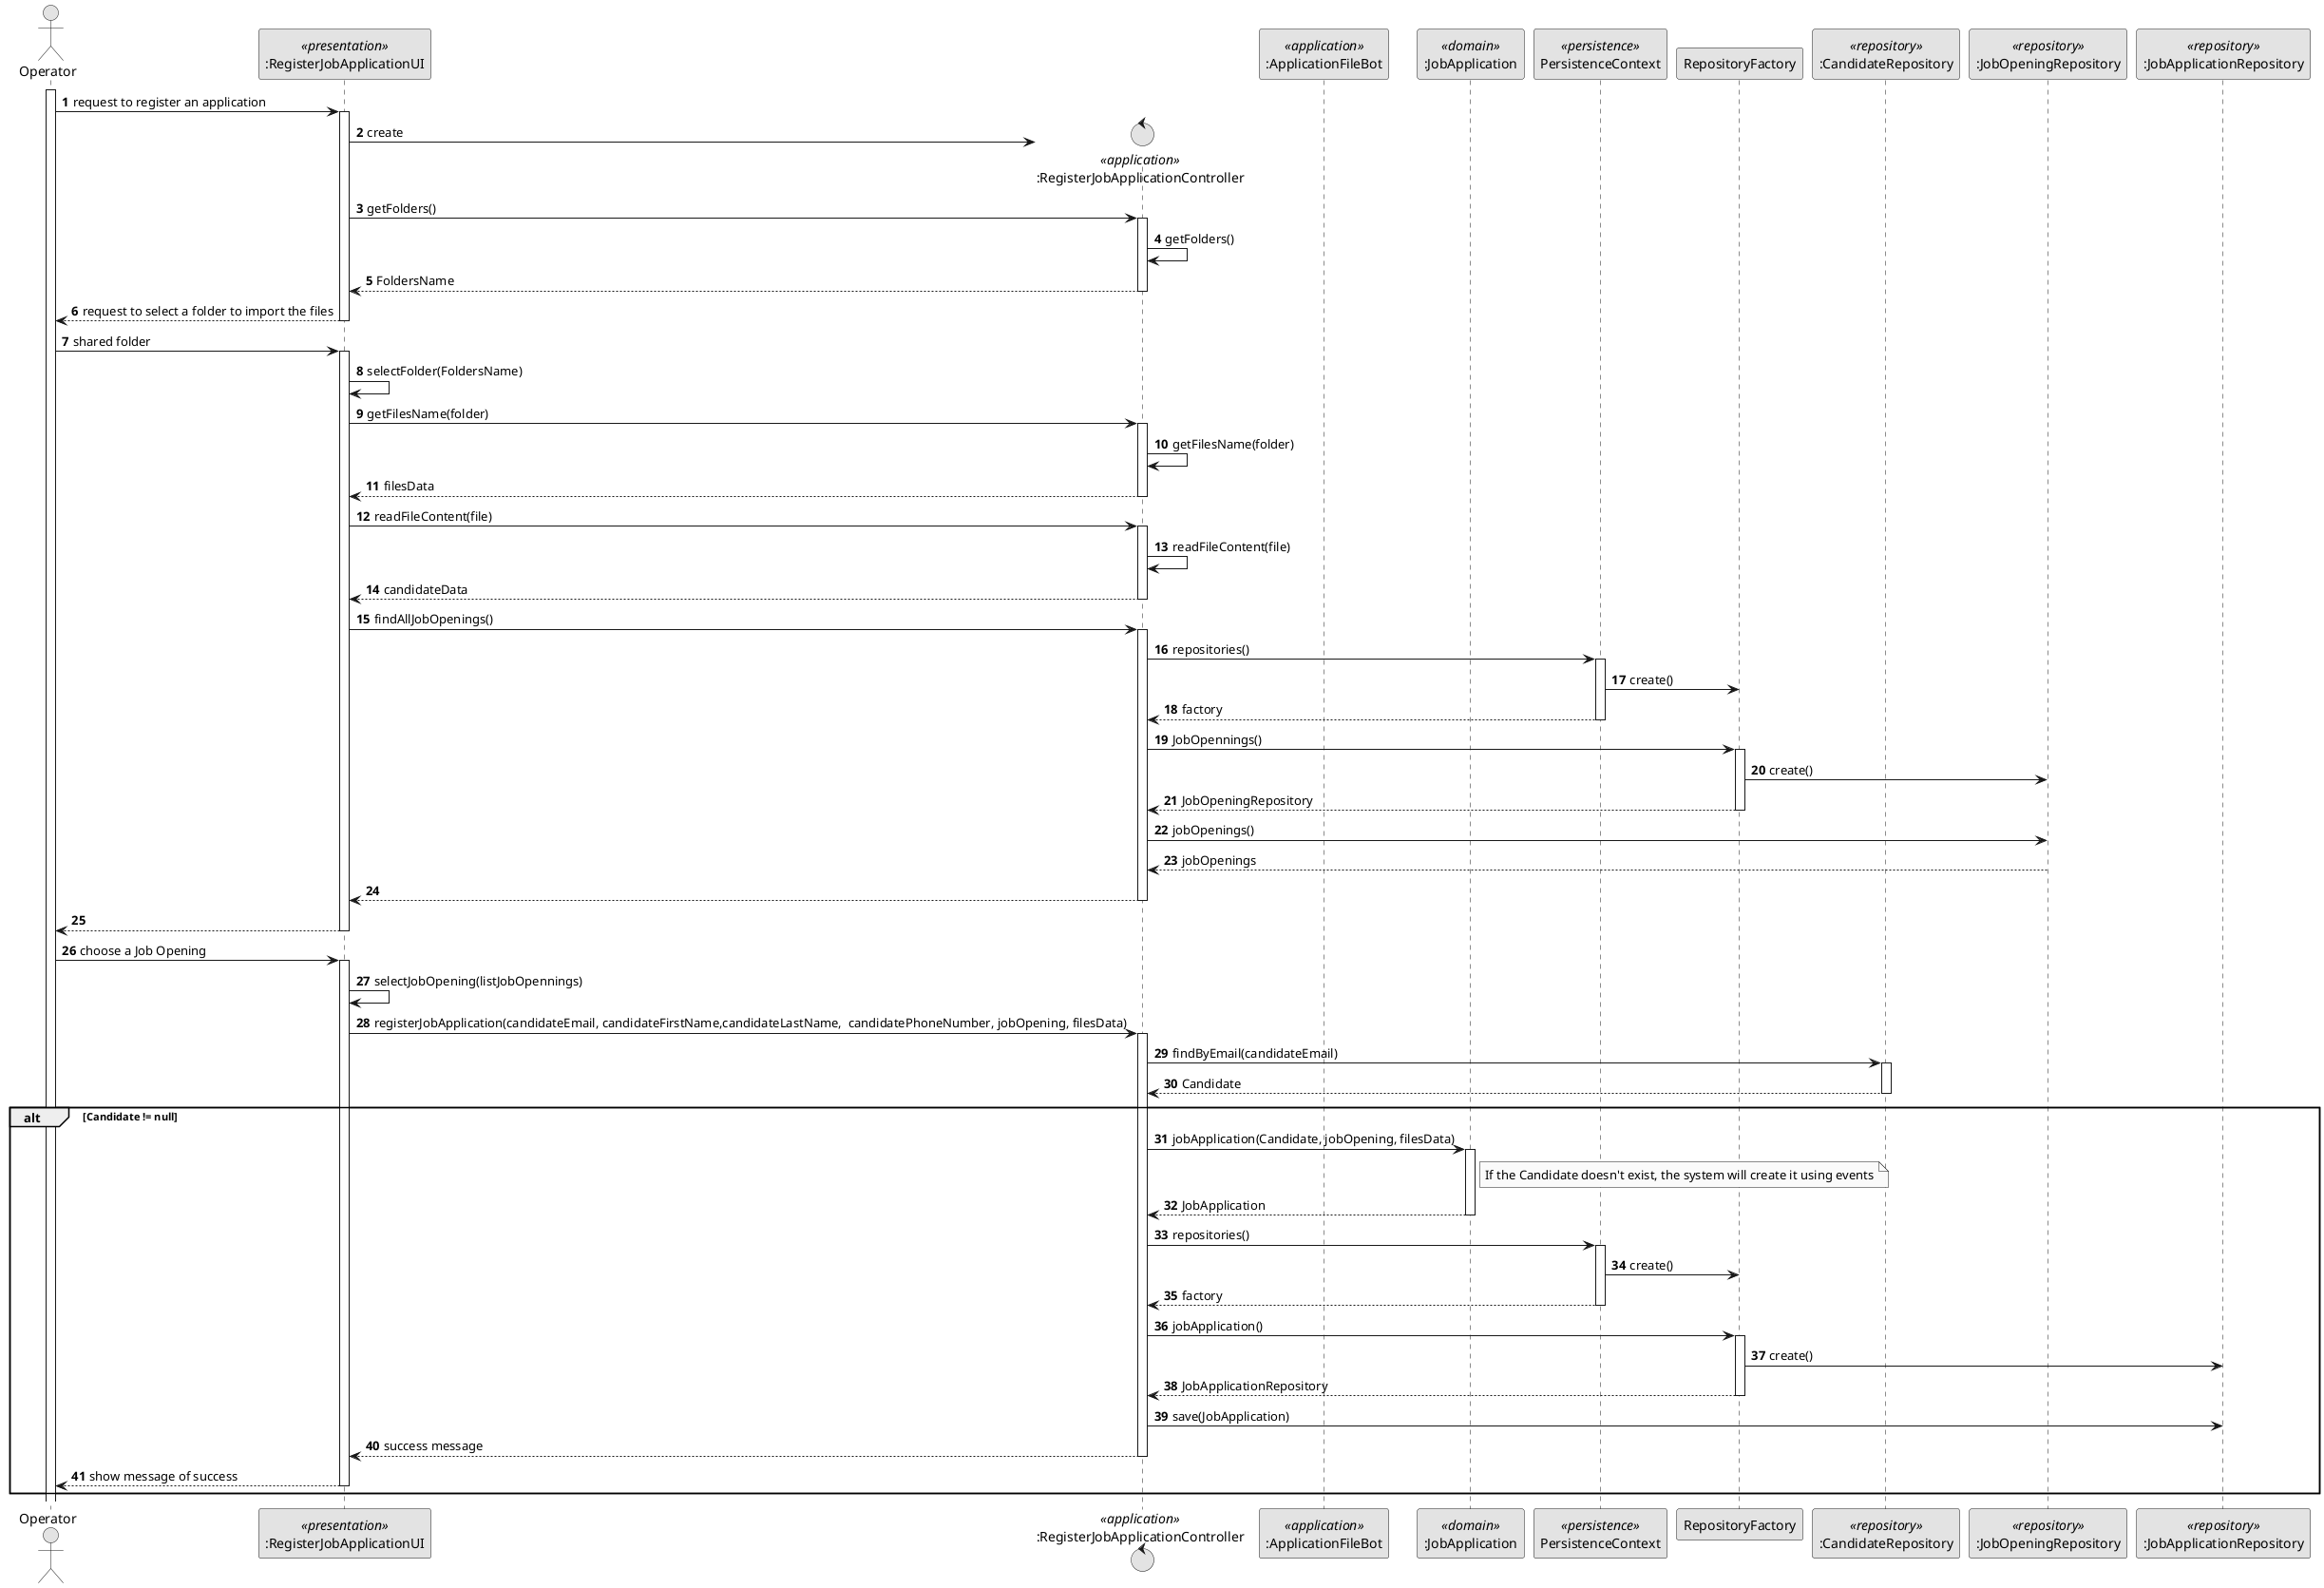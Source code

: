 @startuml
'https://plantuml.com/sequence-diagram

skinparam monochrome true
skinparam packageStyle rectangle
skinparam shadowing false

autonumber

actor Operator as Actor
participant ":RegisterJobApplicationUI" as UI <<presentation>>
control ":RegisterJobApplicationController" as Controller <<application>>
participant ":ApplicationFileBot" as ApplicationFileBot <<application>>
'participant "JobOpenning" as JobOpenning <<domain>>
participant ":JobApplication" as JobApplication <<domain>>
participant "PersistenceContext" as Persistence <<persistence>>
participant "RepositoryFactory" as RepositoryFactory
participant ":CandidateRepository" as CandidateRepository <<repository>>
participant ":JobOpeningRepository" as JobOpeningRepository <<repository>>
participant ":JobApplicationRepository" as JobApplicationRepository <<repository>>

activate Actor
    Actor -> UI : request to register an application

    activate UI

    UI-> Controller** : create

    UI->Controller: getFolders()

    activate Controller
    Controller->Controller : getFolders()

    Controller-->UI: FoldersName
    deactivate Controller

    UI --> Actor: request to select a folder to import the files
    deactivate UI
    Actor -> UI: shared folder

    activate UI

    UI->UI : selectFolder(FoldersName)

    UI->Controller: getFilesName(folder)
    activate Controller


    Controller->Controller: getFilesName(folder)

    Controller-->UI : filesData

    deactivate Controller

    UI->Controller: readFileContent(file)
    activate Controller
    Controller->Controller : readFileContent(file)

    Controller--> UI : candidateData

    deactivate Controller


     UI -> Controller: findAllJobOpenings()

     activate Controller


     Controller->Persistence:repositories()
    activate Persistence
    Persistence->RepositoryFactory:create()
    Persistence-->Controller: factory
    deactivate Persistence
     Controller->RepositoryFactory: JobOpennings()
     activate RepositoryFactory
     RepositoryFactory->JobOpeningRepository:create()
     RepositoryFactory-->Controller : JobOpeningRepository

     deactivate RepositoryFactory

     Controller->JobOpeningRepository: jobOpenings()

     JobOpeningRepository-->Controller: jobOpenings

     Controller-->UI:
     deactivate Controller

     UI-->Actor:

deactivate UI

    Actor->UI : choose a Job Opening

    activate UI
    UI->UI:selectJobOpening(listJobOpennings)


    UI -> Controller : registerJobApplication(candidateEmail, candidateFirstName,candidateLastName,  candidatePhoneNumber, jobOpening, filesData)

    activate Controller

    Controller->CandidateRepository : findByEmail(candidateEmail)
    activate CandidateRepository
    CandidateRepository-->Controller: Candidate
    deactivate CandidateRepository

    alt Candidate != null
    Controller -> JobApplication: jobApplication(Candidate, jobOpening, filesData)
    activate JobApplication

    note right of JobApplication: If the Candidate doesn't exist, the system will create it using events


    JobApplication --> Controller: JobApplication
    deactivate JobApplication


     Controller->Persistence:repositories()
    activate Persistence
    Persistence->RepositoryFactory:create()
    Persistence-->Controller: factory
    deactivate Persistence

    Controller->RepositoryFactory : jobApplication()
    activate RepositoryFactory
    RepositoryFactory->JobApplicationRepository : create()
    RepositoryFactory-->Controller : JobApplicationRepository

    deactivate RepositoryFactory

    Controller->JobApplicationRepository: save(JobApplication)

    Controller--> UI: success message

    deactivate Controller

    UI-->Actor: show message of success

    deactivate UI
    end








@enduml